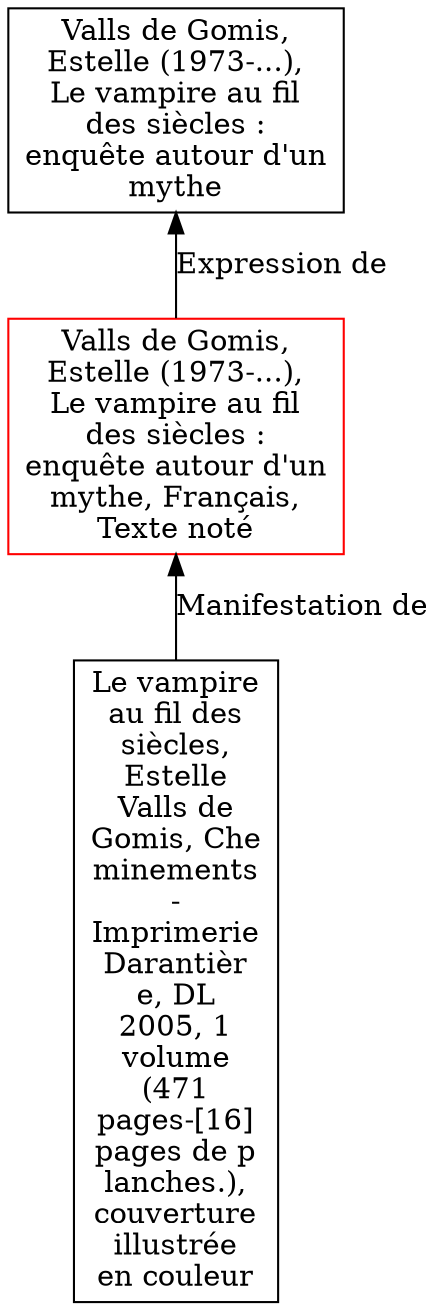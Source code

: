 // Notice UMLRM0088
digraph UMLRM0088 {
	node [align=left shape=rect]
	size="20,20"
	rankdir=BT
	UMLRM0088 [label="Valls de Gomis,
Estelle (1973-...),
Le vampire au fil
des siècles :
enquête autour d'un
mythe, Français,
Texte noté" color=red]
	UMLRM0087 [label="Valls de Gomis,
Estelle (1973-...),
Le vampire au fil
des siècles :
enquête autour d'un
mythe"]
	UMLRM0088 -> UMLRM0087 [label="Expression de"]
	UMLRM0089 [label="Le vampire
au fil des
siècles,
Estelle
Valls de
Gomis, Che
minements
-
Imprimerie
Darantièr
e, DL
2005, 1
volume
(471
pages-[16]
pages de p
lanches.),
couverture
illustrée
en couleur"]
	UMLRM0089 -> UMLRM0088 [label="Manifestation de"]
}
